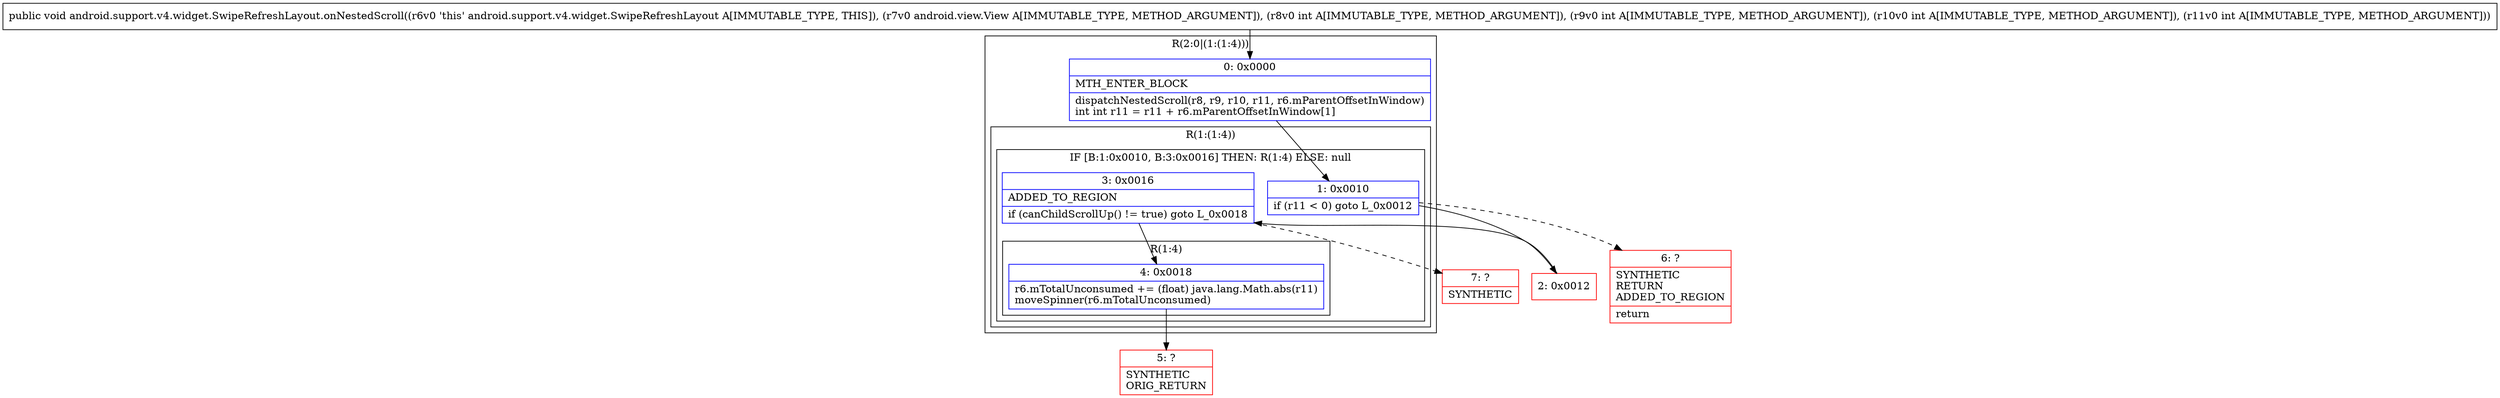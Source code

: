 digraph "CFG forandroid.support.v4.widget.SwipeRefreshLayout.onNestedScroll(Landroid\/view\/View;IIII)V" {
subgraph cluster_Region_292818361 {
label = "R(2:0|(1:(1:4)))";
node [shape=record,color=blue];
Node_0 [shape=record,label="{0\:\ 0x0000|MTH_ENTER_BLOCK\l|dispatchNestedScroll(r8, r9, r10, r11, r6.mParentOffsetInWindow)\lint int r11 = r11 + r6.mParentOffsetInWindow[1]\l}"];
subgraph cluster_Region_1761534387 {
label = "R(1:(1:4))";
node [shape=record,color=blue];
subgraph cluster_IfRegion_124086126 {
label = "IF [B:1:0x0010, B:3:0x0016] THEN: R(1:4) ELSE: null";
node [shape=record,color=blue];
Node_1 [shape=record,label="{1\:\ 0x0010|if (r11 \< 0) goto L_0x0012\l}"];
Node_3 [shape=record,label="{3\:\ 0x0016|ADDED_TO_REGION\l|if (canChildScrollUp() != true) goto L_0x0018\l}"];
subgraph cluster_Region_481014290 {
label = "R(1:4)";
node [shape=record,color=blue];
Node_4 [shape=record,label="{4\:\ 0x0018|r6.mTotalUnconsumed += (float) java.lang.Math.abs(r11)\lmoveSpinner(r6.mTotalUnconsumed)\l}"];
}
}
}
}
Node_2 [shape=record,color=red,label="{2\:\ 0x0012}"];
Node_5 [shape=record,color=red,label="{5\:\ ?|SYNTHETIC\lORIG_RETURN\l}"];
Node_6 [shape=record,color=red,label="{6\:\ ?|SYNTHETIC\lRETURN\lADDED_TO_REGION\l|return\l}"];
Node_7 [shape=record,color=red,label="{7\:\ ?|SYNTHETIC\l}"];
MethodNode[shape=record,label="{public void android.support.v4.widget.SwipeRefreshLayout.onNestedScroll((r6v0 'this' android.support.v4.widget.SwipeRefreshLayout A[IMMUTABLE_TYPE, THIS]), (r7v0 android.view.View A[IMMUTABLE_TYPE, METHOD_ARGUMENT]), (r8v0 int A[IMMUTABLE_TYPE, METHOD_ARGUMENT]), (r9v0 int A[IMMUTABLE_TYPE, METHOD_ARGUMENT]), (r10v0 int A[IMMUTABLE_TYPE, METHOD_ARGUMENT]), (r11v0 int A[IMMUTABLE_TYPE, METHOD_ARGUMENT])) }"];
MethodNode -> Node_0;
Node_0 -> Node_1;
Node_1 -> Node_2;
Node_1 -> Node_6[style=dashed];
Node_3 -> Node_4;
Node_3 -> Node_7[style=dashed];
Node_4 -> Node_5;
Node_2 -> Node_3;
}

